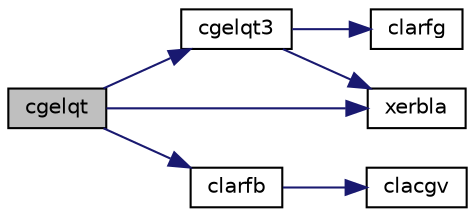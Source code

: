 digraph "cgelqt"
{
 // LATEX_PDF_SIZE
  edge [fontname="Helvetica",fontsize="10",labelfontname="Helvetica",labelfontsize="10"];
  node [fontname="Helvetica",fontsize="10",shape=record];
  rankdir="LR";
  Node1 [label="cgelqt",height=0.2,width=0.4,color="black", fillcolor="grey75", style="filled", fontcolor="black",tooltip="CGELQT"];
  Node1 -> Node2 [color="midnightblue",fontsize="10",style="solid",fontname="Helvetica"];
  Node2 [label="cgelqt3",height=0.2,width=0.4,color="black", fillcolor="white", style="filled",URL="$cgelqt3_8f.html#abb576e6f096eb7b999a4ec2f97e59bc2",tooltip="CGELQT3"];
  Node2 -> Node3 [color="midnightblue",fontsize="10",style="solid",fontname="Helvetica"];
  Node3 [label="clarfg",height=0.2,width=0.4,color="black", fillcolor="white", style="filled",URL="$clarfg_8f.html#ab546cf8718b98ecdc6aae99a34ffb1bf",tooltip="CLARFG generates an elementary reflector (Householder matrix)."];
  Node2 -> Node4 [color="midnightblue",fontsize="10",style="solid",fontname="Helvetica"];
  Node4 [label="xerbla",height=0.2,width=0.4,color="black", fillcolor="white", style="filled",URL="$xerbla_8f.html#a377ee61015baf8dea7770b3a404b1c07",tooltip="XERBLA"];
  Node1 -> Node5 [color="midnightblue",fontsize="10",style="solid",fontname="Helvetica"];
  Node5 [label="clarfb",height=0.2,width=0.4,color="black", fillcolor="white", style="filled",URL="$clarfb_8f.html#a625578c63463d61350ee393cd3f9aeb6",tooltip="CLARFB applies a block reflector or its conjugate-transpose to a general rectangular matrix."];
  Node5 -> Node6 [color="midnightblue",fontsize="10",style="solid",fontname="Helvetica"];
  Node6 [label="clacgv",height=0.2,width=0.4,color="black", fillcolor="white", style="filled",URL="$clacgv_8f.html#a0ff51770edb0cdc7328fdae7ace7954e",tooltip="CLACGV conjugates a complex vector."];
  Node1 -> Node4 [color="midnightblue",fontsize="10",style="solid",fontname="Helvetica"];
}
